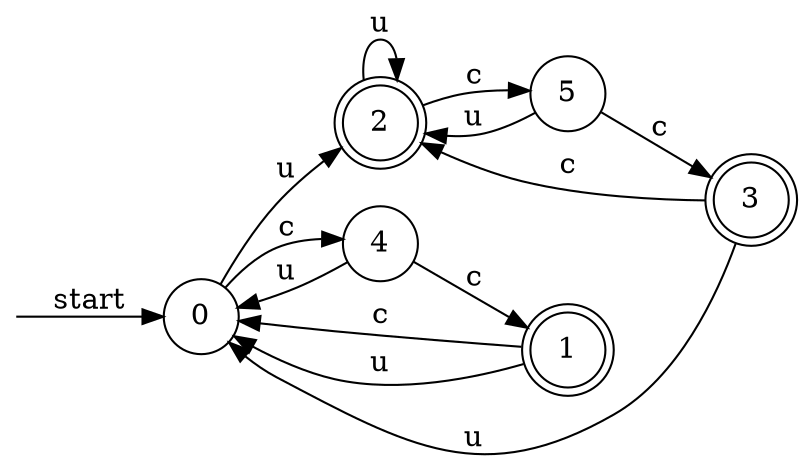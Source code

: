 digraph dfa {
    rankdir = LR;
    node [shape = circle];
    __start [style = invis, shape = point];
    __start -> "0" [ label = "start" ];
    node [shape = doublecircle]; "1" "2" "3"
    node [shape = circle];
    "0" -> "4" [ label = "c" ];
    "0" -> "2" [ label = "u" ];
    "4" -> "1" [ label = "c" ];
    "4" -> "0" [ label = "u" ];
    "1" -> "0" [ label = "c" ];
    "1" -> "0" [ label = "u" ];
    "2" -> "5" [ label = "c" ];
    "2" -> "2" [ label = "u" ];
    "5" -> "3" [ label = "c" ];
    "5" -> "2" [ label = "u" ];
    "3" -> "2" [ label = "c" ];
    "3" -> "0" [ label = "u" ];
}
